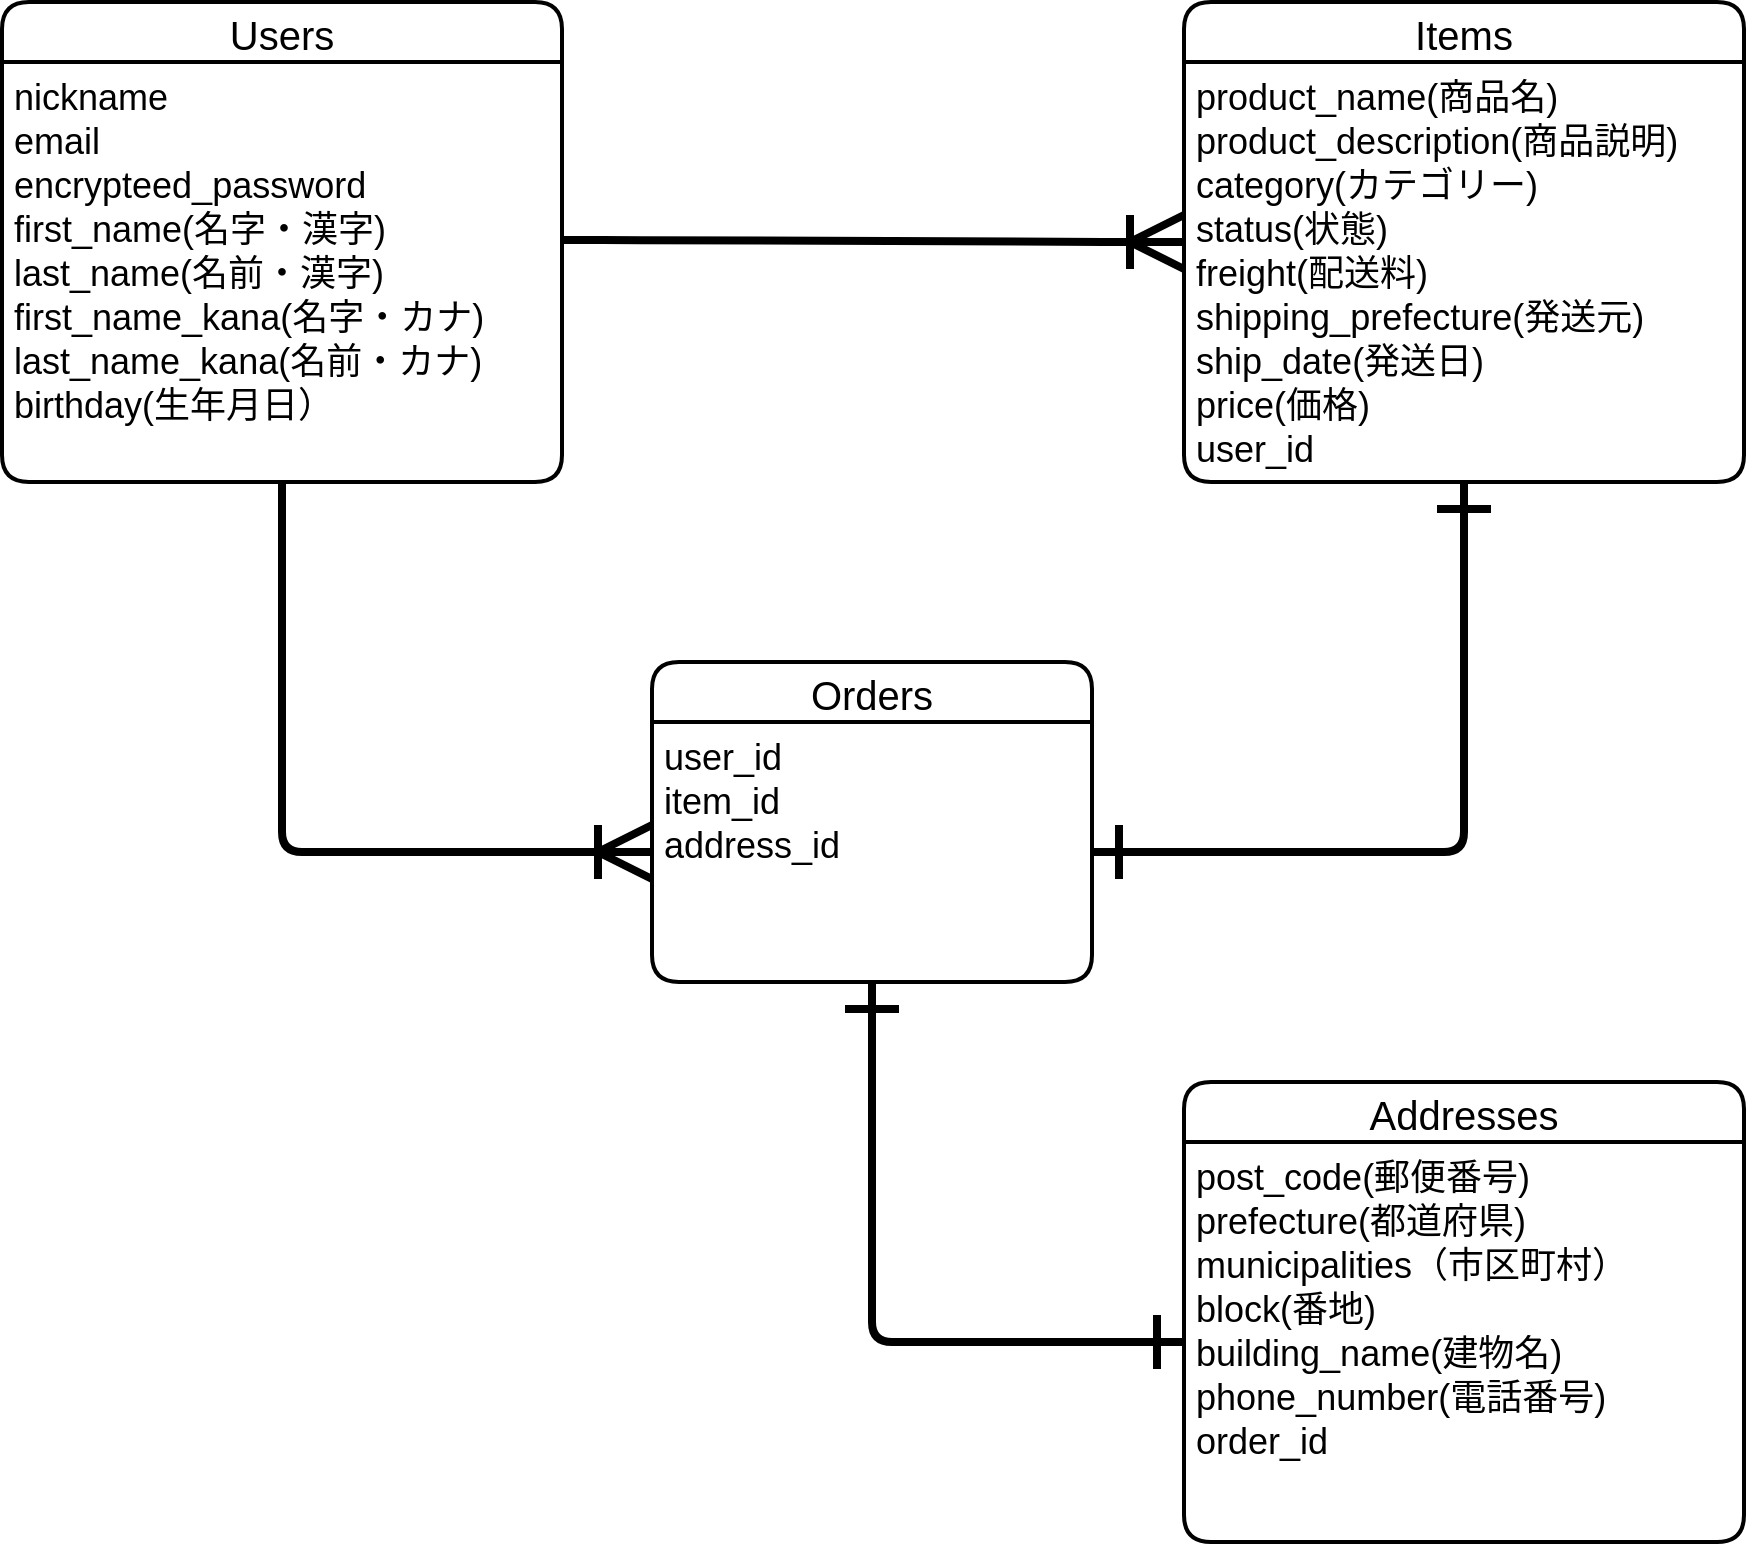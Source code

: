 <mxfile>
    <diagram id="FBH3Tq9-w9niQnOIr03H" name="ページ1">
        <mxGraphModel dx="969" dy="1046" grid="1" gridSize="10" guides="1" tooltips="1" connect="1" arrows="1" fold="1" page="1" pageScale="1" pageWidth="1169" pageHeight="1654" math="0" shadow="0">
            <root>
                <mxCell id="0"/>
                <mxCell id="1" parent="0"/>
                <mxCell id="2" value="Users" style="swimlane;childLayout=stackLayout;horizontal=1;startSize=30;horizontalStack=0;rounded=1;fontSize=20;fontStyle=0;strokeWidth=2;resizeParent=0;resizeLast=1;shadow=0;dashed=0;align=center;" vertex="1" parent="1">
                    <mxGeometry x="40" y="40" width="280" height="240" as="geometry"/>
                </mxCell>
                <mxCell id="3" value="nickname&#10;email&#10;encrypteed_password&#10;first_name(名字・漢字)&#10;last_name(名前・漢字)&#10;first_name_kana(名字・カナ)&#10;last_name_kana(名前・カナ)&#10;birthday(生年月日）&#10;" style="align=left;strokeColor=none;fillColor=none;spacingLeft=4;fontSize=18;verticalAlign=top;resizable=0;rotatable=0;part=1;" vertex="1" parent="2">
                    <mxGeometry y="30" width="280" height="210" as="geometry"/>
                </mxCell>
                <mxCell id="6" value="Items" style="swimlane;childLayout=stackLayout;horizontal=1;startSize=30;horizontalStack=0;rounded=1;fontSize=20;fontStyle=0;strokeWidth=2;resizeParent=0;resizeLast=1;shadow=0;dashed=0;align=center;" vertex="1" parent="1">
                    <mxGeometry x="631" y="40" width="280" height="240" as="geometry"/>
                </mxCell>
                <mxCell id="7" value="product_name(商品名)&#10;product_description(商品説明)&#10;category(カテゴリー)&#10;status(状態)&#10;freight(配送料)&#10;shipping_prefecture(発送元)&#10;ship_date(発送日)&#10;price(価格)&#10;user_id" style="align=left;strokeColor=none;fillColor=none;spacingLeft=4;fontSize=18;verticalAlign=top;resizable=0;rotatable=0;part=1;" vertex="1" parent="6">
                    <mxGeometry y="30" width="280" height="210" as="geometry"/>
                </mxCell>
                <mxCell id="8" value="" style="edgeStyle=entityRelationEdgeStyle;fontSize=12;html=1;endArrow=ERoneToMany;entryX=0;entryY=0.5;entryDx=0;entryDy=0;jumpSize=17;strokeWidth=4;endSize=22;exitX=1;exitY=0.424;exitDx=0;exitDy=0;exitPerimeter=0;" edge="1" parent="1" source="3" target="6">
                    <mxGeometry width="100" height="100" relative="1" as="geometry">
                        <mxPoint x="330" y="160" as="sourcePoint"/>
                        <mxPoint x="470" y="110" as="targetPoint"/>
                    </mxGeometry>
                </mxCell>
                <mxCell id="25" value="" style="edgeStyle=orthogonalEdgeStyle;fontSize=12;html=1;endArrow=ERone;startArrow=ERone;startSize=22;endSize=22;strokeWidth=4;jumpSize=17;startFill=0;endFill=0;entryX=0;entryY=0.5;entryDx=0;entryDy=0;exitX=0.5;exitY=1;exitDx=0;exitDy=0;" edge="1" parent="1" source="35" target="34">
                    <mxGeometry width="100" height="100" relative="1" as="geometry">
                        <mxPoint x="409" y="614.29" as="sourcePoint"/>
                        <mxPoint x="720.0" y="614.29" as="targetPoint"/>
                    </mxGeometry>
                </mxCell>
                <mxCell id="33" value="Addresses" style="swimlane;childLayout=stackLayout;horizontal=1;startSize=30;horizontalStack=0;rounded=1;fontSize=20;fontStyle=0;strokeWidth=2;resizeParent=0;resizeLast=1;shadow=0;dashed=0;align=center;" vertex="1" parent="1">
                    <mxGeometry x="631" y="580" width="280" height="230" as="geometry"/>
                </mxCell>
                <mxCell id="34" value="post_code(郵便番号)&#10;prefecture(都道府県)&#10;municipalities（市区町村）&#10;block(番地)&#10;building_name(建物名)&#10;phone_number(電話番号)&#10;order_id" style="align=left;strokeColor=none;fillColor=none;spacingLeft=4;fontSize=18;verticalAlign=top;resizable=0;rotatable=0;part=1;" vertex="1" parent="33">
                    <mxGeometry y="30" width="280" height="200" as="geometry"/>
                </mxCell>
                <mxCell id="35" value="Orders" style="swimlane;childLayout=stackLayout;horizontal=1;startSize=30;horizontalStack=0;rounded=1;fontSize=20;fontStyle=0;strokeWidth=2;resizeParent=0;resizeLast=1;shadow=0;dashed=0;align=center;" vertex="1" parent="1">
                    <mxGeometry x="365" y="370" width="220" height="160" as="geometry"/>
                </mxCell>
                <mxCell id="36" value="user_id&#10;item_id&#10;address_id" style="align=left;strokeColor=none;fillColor=none;spacingLeft=4;fontSize=18;verticalAlign=top;resizable=0;rotatable=0;part=1;" vertex="1" parent="35">
                    <mxGeometry y="30" width="220" height="130" as="geometry"/>
                </mxCell>
                <mxCell id="40" value="" style="edgeStyle=orthogonalEdgeStyle;fontSize=12;html=1;endArrow=ERoneToMany;startSize=22;endSize=22;strokeWidth=4;jumpSize=17;entryX=0;entryY=0.5;entryDx=0;entryDy=0;exitX=0.5;exitY=1;exitDx=0;exitDy=0;" edge="1" parent="1" source="3" target="36">
                    <mxGeometry width="100" height="100" relative="1" as="geometry">
                        <mxPoint x="150" y="330" as="sourcePoint"/>
                        <mxPoint x="230" y="380" as="targetPoint"/>
                        <Array as="points">
                            <mxPoint x="180" y="465"/>
                        </Array>
                    </mxGeometry>
                </mxCell>
                <mxCell id="41" value="" style="edgeStyle=orthogonalEdgeStyle;fontSize=12;html=1;endArrow=ERone;startArrow=ERone;startSize=22;endSize=22;strokeWidth=4;jumpSize=17;startFill=0;endFill=0;exitX=1;exitY=0.5;exitDx=0;exitDy=0;entryX=0.5;entryY=1;entryDx=0;entryDy=0;" edge="1" parent="1" source="36" target="6">
                    <mxGeometry width="100" height="100" relative="1" as="geometry">
                        <mxPoint x="700" y="450" as="sourcePoint"/>
                        <mxPoint x="800" y="350" as="targetPoint"/>
                    </mxGeometry>
                </mxCell>
            </root>
        </mxGraphModel>
    </diagram>
</mxfile>